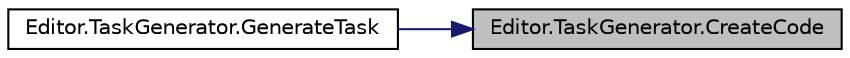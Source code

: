 digraph "Editor.TaskGenerator.CreateCode"
{
 // LATEX_PDF_SIZE
  edge [fontname="Helvetica",fontsize="10",labelfontname="Helvetica",labelfontsize="10"];
  node [fontname="Helvetica",fontsize="10",shape=record];
  rankdir="RL";
  Node1 [label="Editor.TaskGenerator.CreateCode",height=0.2,width=0.4,color="black", fillcolor="grey75", style="filled", fontcolor="black",tooltip=" "];
  Node1 -> Node2 [dir="back",color="midnightblue",fontsize="10",style="solid",fontname="Helvetica"];
  Node2 [label="Editor.TaskGenerator.GenerateTask",height=0.2,width=0.4,color="black", fillcolor="white", style="filled",URL="$classEditor_1_1TaskGenerator.html#a6effff942d3e5a27620663c4a2c75b9b",tooltip=" "];
}
